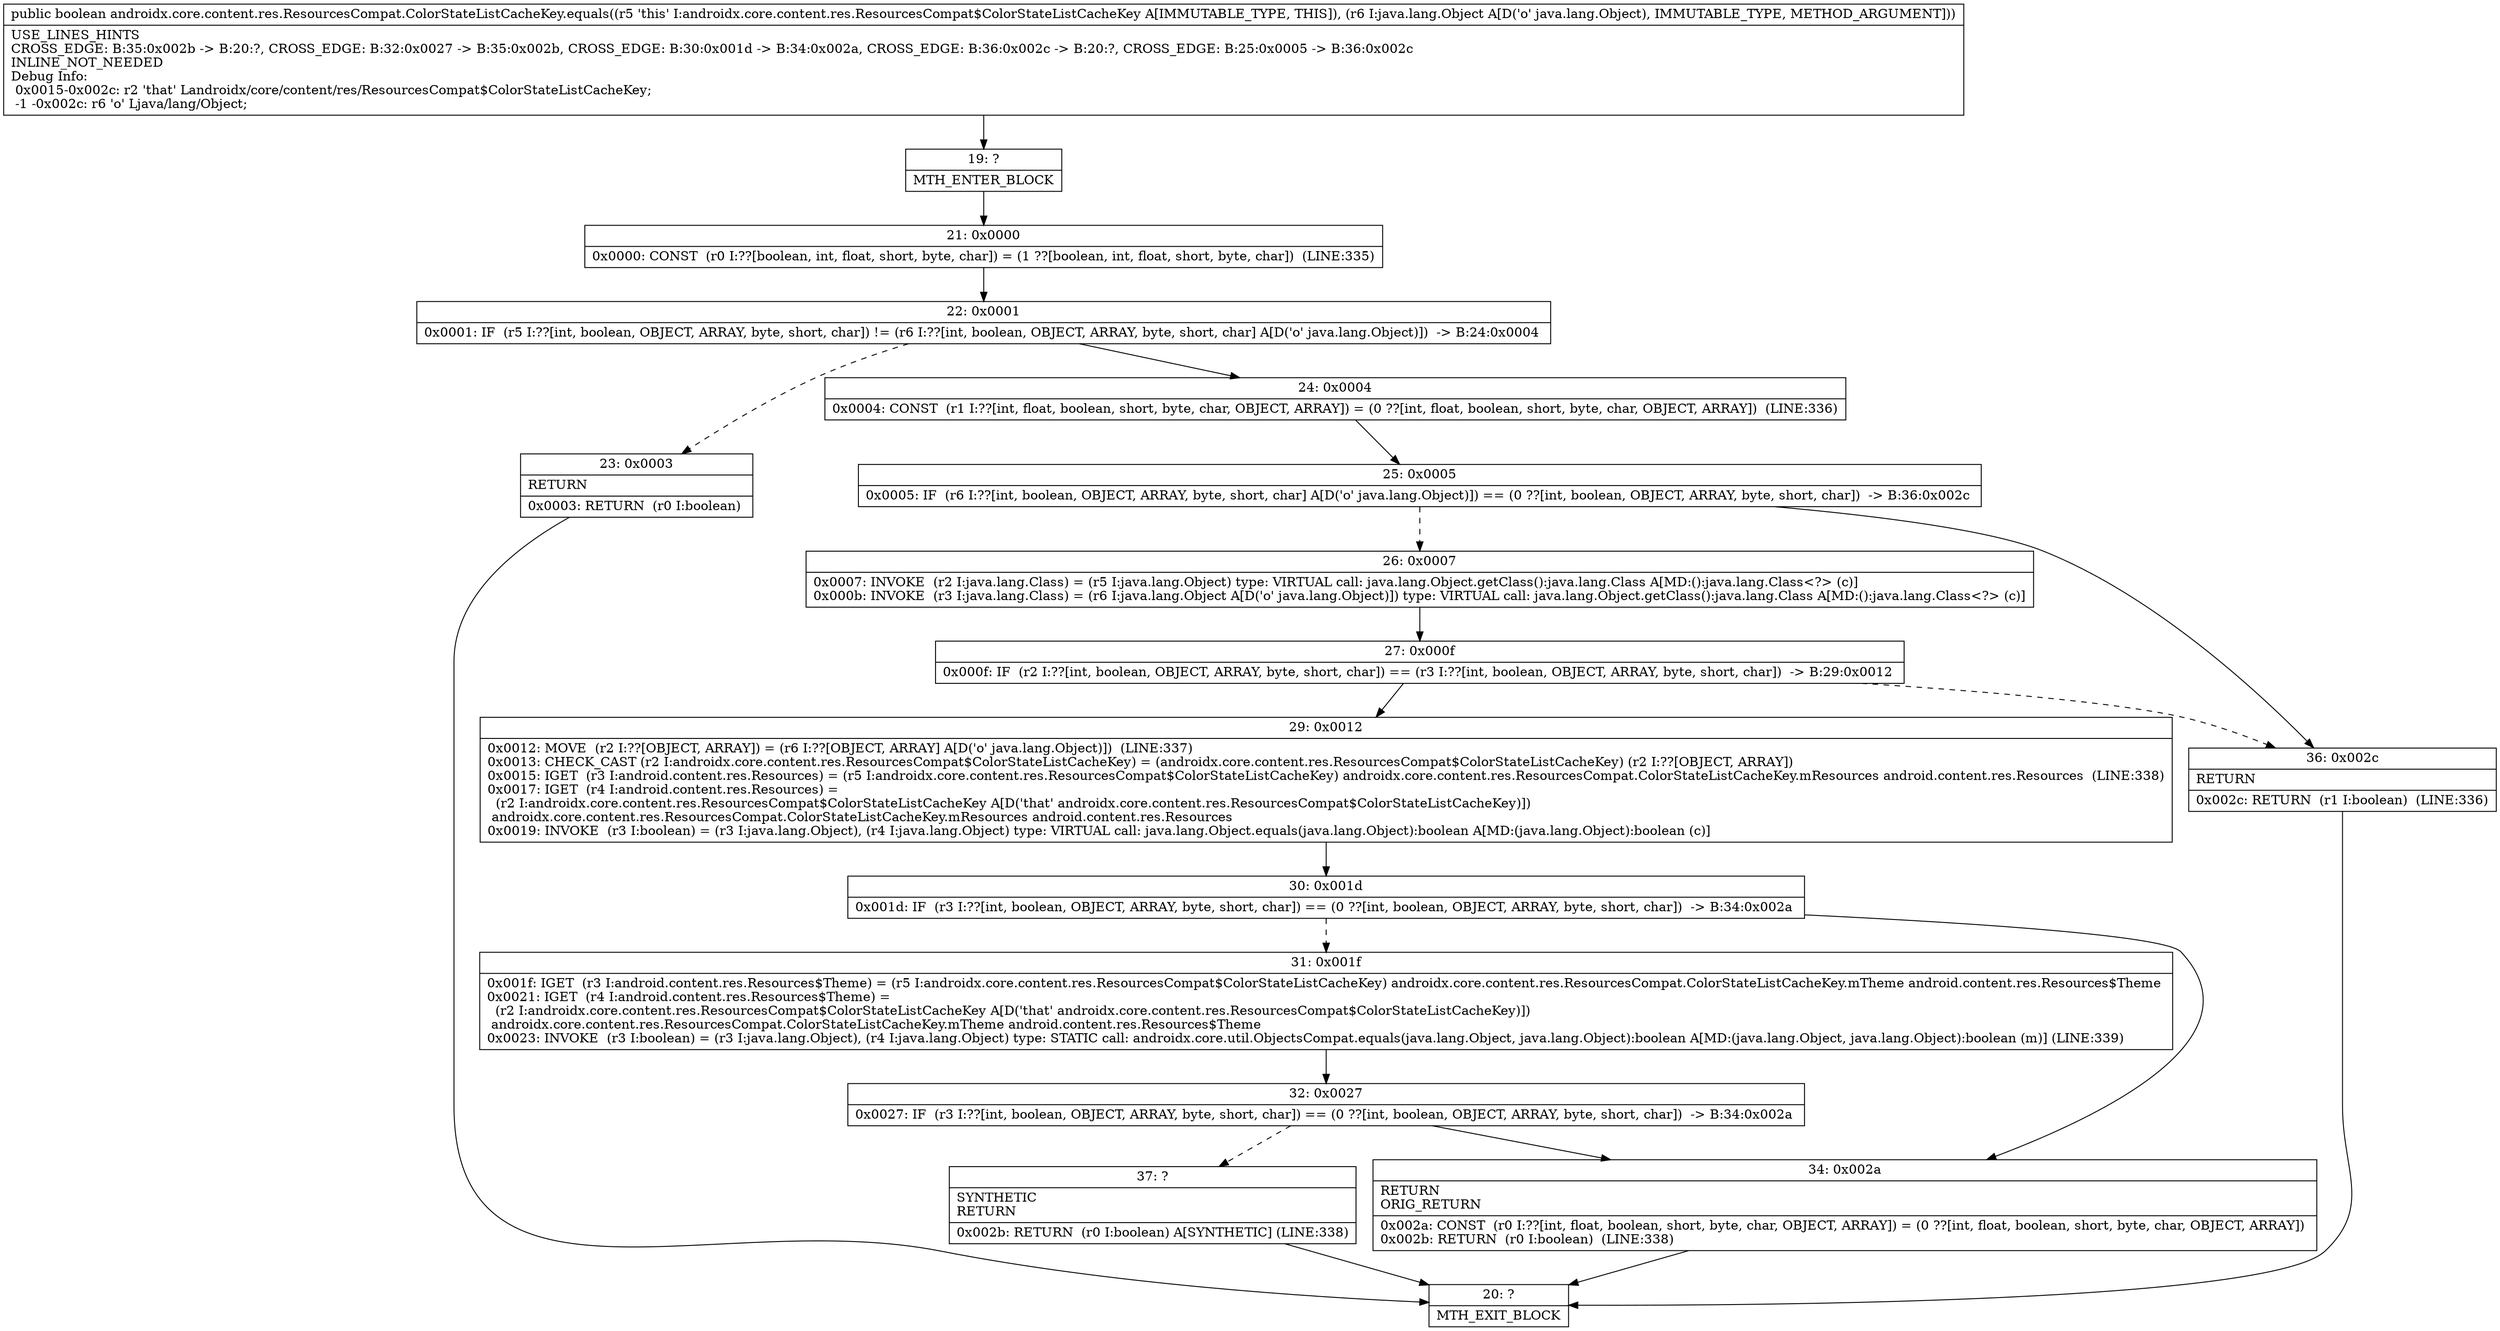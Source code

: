 digraph "CFG forandroidx.core.content.res.ResourcesCompat.ColorStateListCacheKey.equals(Ljava\/lang\/Object;)Z" {
Node_19 [shape=record,label="{19\:\ ?|MTH_ENTER_BLOCK\l}"];
Node_21 [shape=record,label="{21\:\ 0x0000|0x0000: CONST  (r0 I:??[boolean, int, float, short, byte, char]) = (1 ??[boolean, int, float, short, byte, char])  (LINE:335)\l}"];
Node_22 [shape=record,label="{22\:\ 0x0001|0x0001: IF  (r5 I:??[int, boolean, OBJECT, ARRAY, byte, short, char]) != (r6 I:??[int, boolean, OBJECT, ARRAY, byte, short, char] A[D('o' java.lang.Object)])  \-\> B:24:0x0004 \l}"];
Node_23 [shape=record,label="{23\:\ 0x0003|RETURN\l|0x0003: RETURN  (r0 I:boolean) \l}"];
Node_20 [shape=record,label="{20\:\ ?|MTH_EXIT_BLOCK\l}"];
Node_24 [shape=record,label="{24\:\ 0x0004|0x0004: CONST  (r1 I:??[int, float, boolean, short, byte, char, OBJECT, ARRAY]) = (0 ??[int, float, boolean, short, byte, char, OBJECT, ARRAY])  (LINE:336)\l}"];
Node_25 [shape=record,label="{25\:\ 0x0005|0x0005: IF  (r6 I:??[int, boolean, OBJECT, ARRAY, byte, short, char] A[D('o' java.lang.Object)]) == (0 ??[int, boolean, OBJECT, ARRAY, byte, short, char])  \-\> B:36:0x002c \l}"];
Node_26 [shape=record,label="{26\:\ 0x0007|0x0007: INVOKE  (r2 I:java.lang.Class) = (r5 I:java.lang.Object) type: VIRTUAL call: java.lang.Object.getClass():java.lang.Class A[MD:():java.lang.Class\<?\> (c)]\l0x000b: INVOKE  (r3 I:java.lang.Class) = (r6 I:java.lang.Object A[D('o' java.lang.Object)]) type: VIRTUAL call: java.lang.Object.getClass():java.lang.Class A[MD:():java.lang.Class\<?\> (c)]\l}"];
Node_27 [shape=record,label="{27\:\ 0x000f|0x000f: IF  (r2 I:??[int, boolean, OBJECT, ARRAY, byte, short, char]) == (r3 I:??[int, boolean, OBJECT, ARRAY, byte, short, char])  \-\> B:29:0x0012 \l}"];
Node_29 [shape=record,label="{29\:\ 0x0012|0x0012: MOVE  (r2 I:??[OBJECT, ARRAY]) = (r6 I:??[OBJECT, ARRAY] A[D('o' java.lang.Object)])  (LINE:337)\l0x0013: CHECK_CAST (r2 I:androidx.core.content.res.ResourcesCompat$ColorStateListCacheKey) = (androidx.core.content.res.ResourcesCompat$ColorStateListCacheKey) (r2 I:??[OBJECT, ARRAY]) \l0x0015: IGET  (r3 I:android.content.res.Resources) = (r5 I:androidx.core.content.res.ResourcesCompat$ColorStateListCacheKey) androidx.core.content.res.ResourcesCompat.ColorStateListCacheKey.mResources android.content.res.Resources  (LINE:338)\l0x0017: IGET  (r4 I:android.content.res.Resources) = \l  (r2 I:androidx.core.content.res.ResourcesCompat$ColorStateListCacheKey A[D('that' androidx.core.content.res.ResourcesCompat$ColorStateListCacheKey)])\l androidx.core.content.res.ResourcesCompat.ColorStateListCacheKey.mResources android.content.res.Resources \l0x0019: INVOKE  (r3 I:boolean) = (r3 I:java.lang.Object), (r4 I:java.lang.Object) type: VIRTUAL call: java.lang.Object.equals(java.lang.Object):boolean A[MD:(java.lang.Object):boolean (c)]\l}"];
Node_30 [shape=record,label="{30\:\ 0x001d|0x001d: IF  (r3 I:??[int, boolean, OBJECT, ARRAY, byte, short, char]) == (0 ??[int, boolean, OBJECT, ARRAY, byte, short, char])  \-\> B:34:0x002a \l}"];
Node_31 [shape=record,label="{31\:\ 0x001f|0x001f: IGET  (r3 I:android.content.res.Resources$Theme) = (r5 I:androidx.core.content.res.ResourcesCompat$ColorStateListCacheKey) androidx.core.content.res.ResourcesCompat.ColorStateListCacheKey.mTheme android.content.res.Resources$Theme \l0x0021: IGET  (r4 I:android.content.res.Resources$Theme) = \l  (r2 I:androidx.core.content.res.ResourcesCompat$ColorStateListCacheKey A[D('that' androidx.core.content.res.ResourcesCompat$ColorStateListCacheKey)])\l androidx.core.content.res.ResourcesCompat.ColorStateListCacheKey.mTheme android.content.res.Resources$Theme \l0x0023: INVOKE  (r3 I:boolean) = (r3 I:java.lang.Object), (r4 I:java.lang.Object) type: STATIC call: androidx.core.util.ObjectsCompat.equals(java.lang.Object, java.lang.Object):boolean A[MD:(java.lang.Object, java.lang.Object):boolean (m)] (LINE:339)\l}"];
Node_32 [shape=record,label="{32\:\ 0x0027|0x0027: IF  (r3 I:??[int, boolean, OBJECT, ARRAY, byte, short, char]) == (0 ??[int, boolean, OBJECT, ARRAY, byte, short, char])  \-\> B:34:0x002a \l}"];
Node_37 [shape=record,label="{37\:\ ?|SYNTHETIC\lRETURN\l|0x002b: RETURN  (r0 I:boolean) A[SYNTHETIC] (LINE:338)\l}"];
Node_34 [shape=record,label="{34\:\ 0x002a|RETURN\lORIG_RETURN\l|0x002a: CONST  (r0 I:??[int, float, boolean, short, byte, char, OBJECT, ARRAY]) = (0 ??[int, float, boolean, short, byte, char, OBJECT, ARRAY]) \l0x002b: RETURN  (r0 I:boolean)  (LINE:338)\l}"];
Node_36 [shape=record,label="{36\:\ 0x002c|RETURN\l|0x002c: RETURN  (r1 I:boolean)  (LINE:336)\l}"];
MethodNode[shape=record,label="{public boolean androidx.core.content.res.ResourcesCompat.ColorStateListCacheKey.equals((r5 'this' I:androidx.core.content.res.ResourcesCompat$ColorStateListCacheKey A[IMMUTABLE_TYPE, THIS]), (r6 I:java.lang.Object A[D('o' java.lang.Object), IMMUTABLE_TYPE, METHOD_ARGUMENT]))  | USE_LINES_HINTS\lCROSS_EDGE: B:35:0x002b \-\> B:20:?, CROSS_EDGE: B:32:0x0027 \-\> B:35:0x002b, CROSS_EDGE: B:30:0x001d \-\> B:34:0x002a, CROSS_EDGE: B:36:0x002c \-\> B:20:?, CROSS_EDGE: B:25:0x0005 \-\> B:36:0x002c\lINLINE_NOT_NEEDED\lDebug Info:\l  0x0015\-0x002c: r2 'that' Landroidx\/core\/content\/res\/ResourcesCompat$ColorStateListCacheKey;\l  \-1 \-0x002c: r6 'o' Ljava\/lang\/Object;\l}"];
MethodNode -> Node_19;Node_19 -> Node_21;
Node_21 -> Node_22;
Node_22 -> Node_23[style=dashed];
Node_22 -> Node_24;
Node_23 -> Node_20;
Node_24 -> Node_25;
Node_25 -> Node_26[style=dashed];
Node_25 -> Node_36;
Node_26 -> Node_27;
Node_27 -> Node_29;
Node_27 -> Node_36[style=dashed];
Node_29 -> Node_30;
Node_30 -> Node_31[style=dashed];
Node_30 -> Node_34;
Node_31 -> Node_32;
Node_32 -> Node_34;
Node_32 -> Node_37[style=dashed];
Node_37 -> Node_20;
Node_34 -> Node_20;
Node_36 -> Node_20;
}

